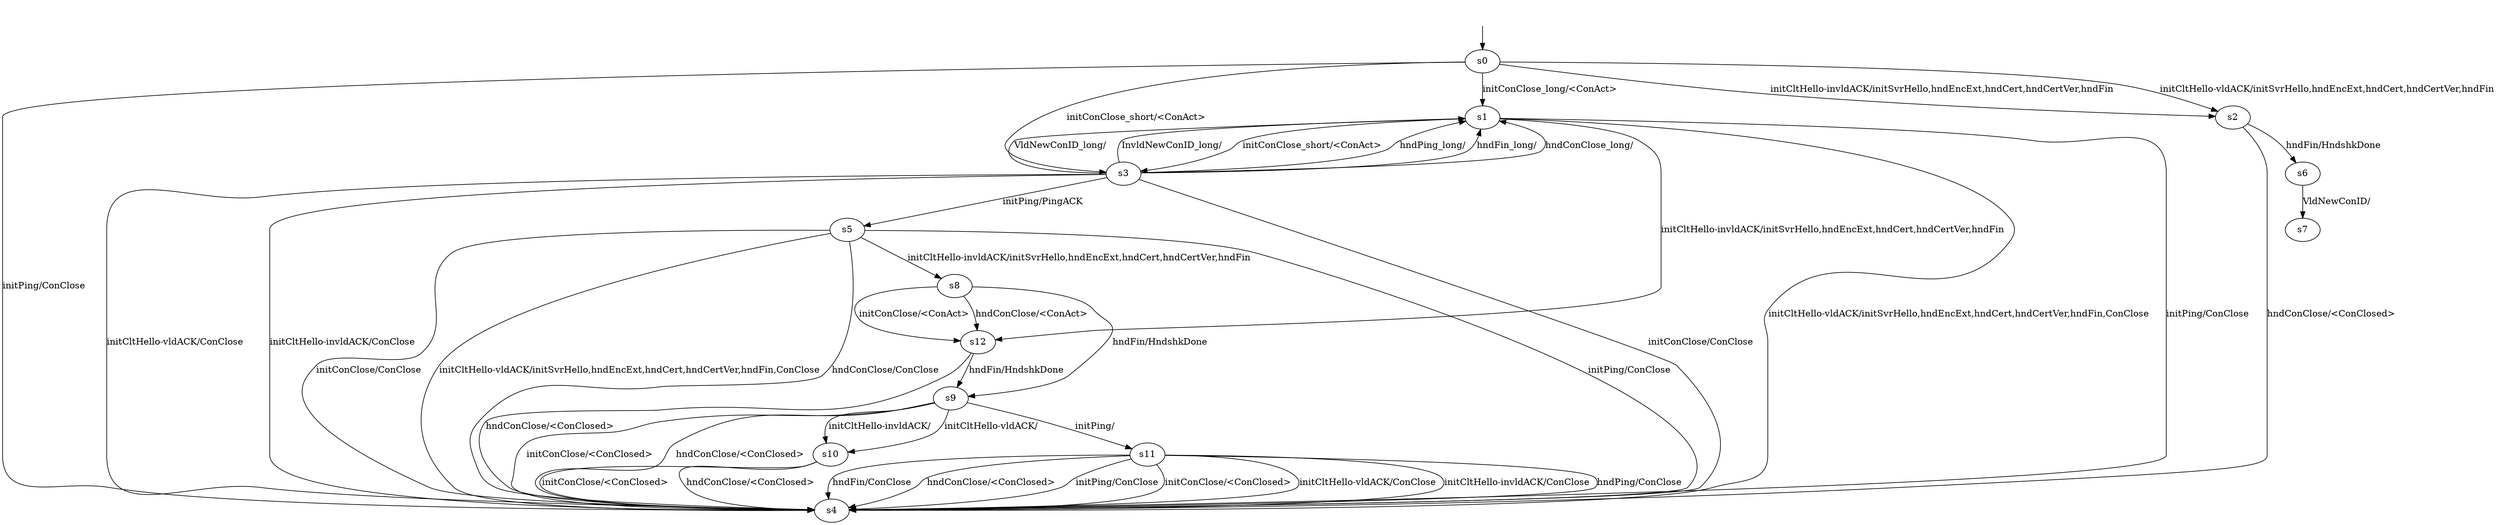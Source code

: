 digraph "quantModels/quant-B-0/learnedModel" {
s0 [label=s0];
s1 [label=s1];
s2 [label=s2];
s3 [label=s3];
s4 [label=s4];
s5 [label=s5];
s6 [label=s6];
s7 [label=s7];
s8 [label=s8];
s9 [label=s9];
s10 [label=s10];
s11 [label=s11];
s12 [label=s12];
s0 -> s4  [label="initPing/ConClose "];
s0 -> s3  [label="initConClose_short/<ConAct> "];
s0 -> s2  [label="initCltHello-vldACK/initSvrHello,hndEncExt,hndCert,hndCertVer,hndFin "];
s0 -> s2  [label="initCltHello-invldACK/initSvrHello,hndEncExt,hndCert,hndCertVer,hndFin "];
s0 -> s1  [label="initConClose_long/<ConAct> "];
s1 -> s4  [label="initPing/ConClose "];
s1 -> s3  [label="initConClose_short/<ConAct> "];
s1 -> s4  [label="initCltHello-vldACK/initSvrHello,hndEncExt,hndCert,hndCertVer,hndFin,ConClose "];
s1 -> s12  [label="initCltHello-invldACK/initSvrHello,hndEncExt,hndCert,hndCertVer,hndFin "];
s2 -> s6  [label="hndFin/HndshkDone "];
s2 -> s4  [label="hndConClose/<ConClosed> "];
s3 -> s5  [label="initPing/PingACK "];
s3 -> s4  [label="initConClose/ConClose "];
s3 -> s4  [label="initCltHello-vldACK/ConClose "];
s3 -> s4  [label="initCltHello-invldACK/ConClose "];
s3 -> s1  [label="hndPing_long/ "];
s3 -> s1  [label="hndFin_long/ "];
s3 -> s1  [label="hndConClose_long/ "];
s3 -> s1  [label="VldNewConID_long/ "];
s3 -> s1  [label="InvldNewConID_long/ "];
s5 -> s4  [label="initPing/ConClose "];
s5 -> s4  [label="initConClose/ConClose "];
s5 -> s4  [label="initCltHello-vldACK/initSvrHello,hndEncExt,hndCert,hndCertVer,hndFin,ConClose "];
s5 -> s8  [label="initCltHello-invldACK/initSvrHello,hndEncExt,hndCert,hndCertVer,hndFin "];
s5 -> s4  [label="hndConClose/ConClose "];
s6 -> s7  [label="VldNewConID/ "];
s8 -> s12  [label="initConClose/<ConAct> "];
s8 -> s9  [label="hndFin/HndshkDone "];
s8 -> s12  [label="hndConClose/<ConAct> "];
s9 -> s11  [label="initPing/ "];
s9 -> s4  [label="initConClose/<ConClosed> "];
s9 -> s10  [label="initCltHello-vldACK/ "];
s9 -> s10  [label="initCltHello-invldACK/ "];
s9 -> s4  [label="hndConClose/<ConClosed> "];
s10 -> s4  [label="initConClose/<ConClosed> "];
s10 -> s4  [label="hndConClose/<ConClosed> "];
s11 -> s4  [label="initPing/ConClose "];
s11 -> s4  [label="initConClose/<ConClosed> "];
s11 -> s4  [label="initCltHello-vldACK/ConClose "];
s11 -> s4  [label="initCltHello-invldACK/ConClose "];
s11 -> s4  [label="hndPing/ConClose "];
s11 -> s4  [label="hndFin/ConClose "];
s11 -> s4  [label="hndConClose/<ConClosed> "];
s12 -> s9  [label="hndFin/HndshkDone "];
s12 -> s4  [label="hndConClose/<ConClosed> "];
__start0 [label="", shape=none];
__start0 -> s0  [label=""];
}
